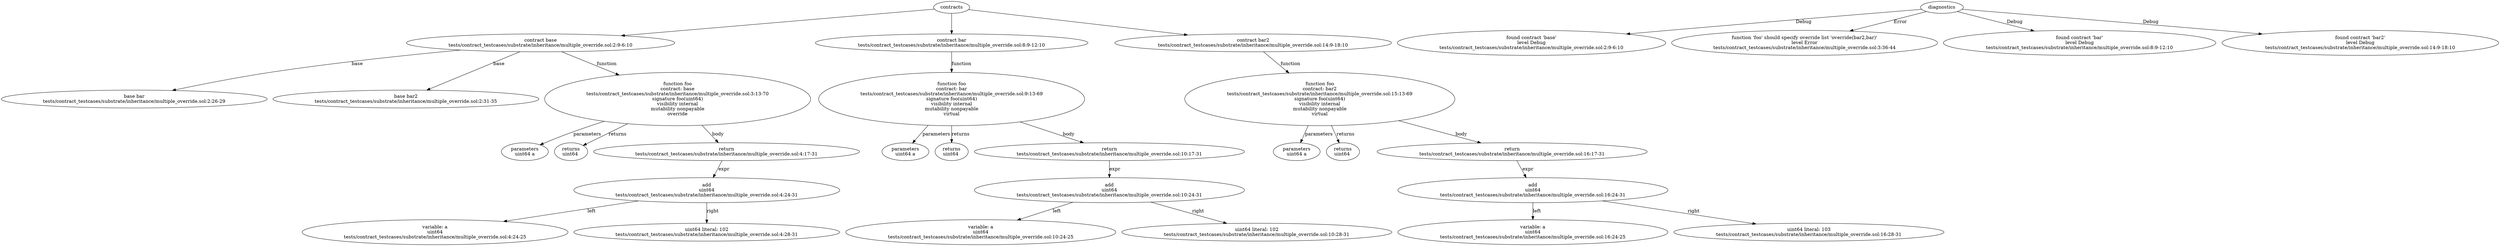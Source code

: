 strict digraph "tests/contract_testcases/substrate/inheritance/multiple_override.sol" {
	contract [label="contract base\ntests/contract_testcases/substrate/inheritance/multiple_override.sol:2:9-6:10"]
	base [label="base bar\ntests/contract_testcases/substrate/inheritance/multiple_override.sol:2:26-29"]
	base_3 [label="base bar2\ntests/contract_testcases/substrate/inheritance/multiple_override.sol:2:31-35"]
	foo [label="function foo\ncontract: base\ntests/contract_testcases/substrate/inheritance/multiple_override.sol:3:13-70\nsignature foo(uint64)\nvisibility internal\nmutability nonpayable\noverride"]
	parameters [label="parameters\nuint64 a"]
	returns [label="returns\nuint64 "]
	return [label="return\ntests/contract_testcases/substrate/inheritance/multiple_override.sol:4:17-31"]
	add [label="add\nuint64\ntests/contract_testcases/substrate/inheritance/multiple_override.sol:4:24-31"]
	variable [label="variable: a\nuint64\ntests/contract_testcases/substrate/inheritance/multiple_override.sol:4:24-25"]
	number_literal [label="uint64 literal: 102\ntests/contract_testcases/substrate/inheritance/multiple_override.sol:4:28-31"]
	contract_11 [label="contract bar\ntests/contract_testcases/substrate/inheritance/multiple_override.sol:8:9-12:10"]
	foo_12 [label="function foo\ncontract: bar\ntests/contract_testcases/substrate/inheritance/multiple_override.sol:9:13-69\nsignature foo(uint64)\nvisibility internal\nmutability nonpayable\nvirtual"]
	parameters_13 [label="parameters\nuint64 a"]
	returns_14 [label="returns\nuint64 "]
	return_15 [label="return\ntests/contract_testcases/substrate/inheritance/multiple_override.sol:10:17-31"]
	add_16 [label="add\nuint64\ntests/contract_testcases/substrate/inheritance/multiple_override.sol:10:24-31"]
	variable_17 [label="variable: a\nuint64\ntests/contract_testcases/substrate/inheritance/multiple_override.sol:10:24-25"]
	number_literal_18 [label="uint64 literal: 102\ntests/contract_testcases/substrate/inheritance/multiple_override.sol:10:28-31"]
	contract_19 [label="contract bar2\ntests/contract_testcases/substrate/inheritance/multiple_override.sol:14:9-18:10"]
	foo_20 [label="function foo\ncontract: bar2\ntests/contract_testcases/substrate/inheritance/multiple_override.sol:15:13-69\nsignature foo(uint64)\nvisibility internal\nmutability nonpayable\nvirtual"]
	parameters_21 [label="parameters\nuint64 a"]
	returns_22 [label="returns\nuint64 "]
	return_23 [label="return\ntests/contract_testcases/substrate/inheritance/multiple_override.sol:16:17-31"]
	add_24 [label="add\nuint64\ntests/contract_testcases/substrate/inheritance/multiple_override.sol:16:24-31"]
	variable_25 [label="variable: a\nuint64\ntests/contract_testcases/substrate/inheritance/multiple_override.sol:16:24-25"]
	number_literal_26 [label="uint64 literal: 103\ntests/contract_testcases/substrate/inheritance/multiple_override.sol:16:28-31"]
	diagnostic [label="found contract 'base'\nlevel Debug\ntests/contract_testcases/substrate/inheritance/multiple_override.sol:2:9-6:10"]
	diagnostic_29 [label="function 'foo' should specify override list 'override(bar2,bar)'\nlevel Error\ntests/contract_testcases/substrate/inheritance/multiple_override.sol:3:36-44"]
	diagnostic_30 [label="found contract 'bar'\nlevel Debug\ntests/contract_testcases/substrate/inheritance/multiple_override.sol:8:9-12:10"]
	diagnostic_31 [label="found contract 'bar2'\nlevel Debug\ntests/contract_testcases/substrate/inheritance/multiple_override.sol:14:9-18:10"]
	contracts -> contract
	contract -> base [label="base"]
	contract -> base_3 [label="base"]
	contract -> foo [label="function"]
	foo -> parameters [label="parameters"]
	foo -> returns [label="returns"]
	foo -> return [label="body"]
	return -> add [label="expr"]
	add -> variable [label="left"]
	add -> number_literal [label="right"]
	contracts -> contract_11
	contract_11 -> foo_12 [label="function"]
	foo_12 -> parameters_13 [label="parameters"]
	foo_12 -> returns_14 [label="returns"]
	foo_12 -> return_15 [label="body"]
	return_15 -> add_16 [label="expr"]
	add_16 -> variable_17 [label="left"]
	add_16 -> number_literal_18 [label="right"]
	contracts -> contract_19
	contract_19 -> foo_20 [label="function"]
	foo_20 -> parameters_21 [label="parameters"]
	foo_20 -> returns_22 [label="returns"]
	foo_20 -> return_23 [label="body"]
	return_23 -> add_24 [label="expr"]
	add_24 -> variable_25 [label="left"]
	add_24 -> number_literal_26 [label="right"]
	diagnostics -> diagnostic [label="Debug"]
	diagnostics -> diagnostic_29 [label="Error"]
	diagnostics -> diagnostic_30 [label="Debug"]
	diagnostics -> diagnostic_31 [label="Debug"]
}
